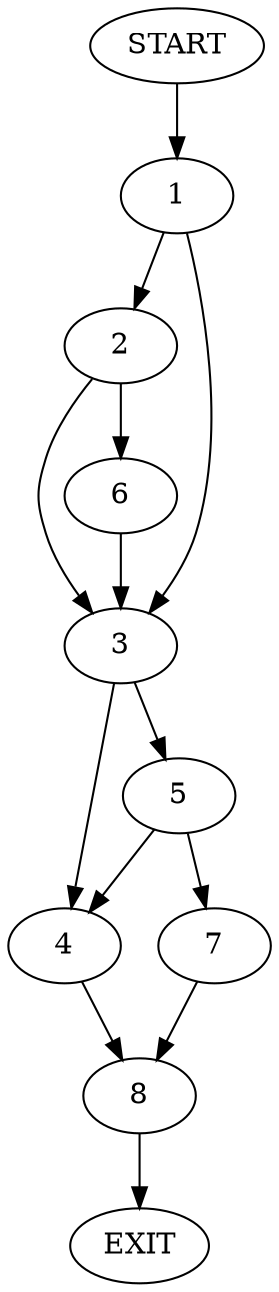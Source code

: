 digraph {
0 [label="START"];
1;
2;
3;
4;
5;
6;
7;
8;
9 [label="EXIT"];
0 -> 1;
1 -> 2;
1 -> 3;
3 -> 4;
3 -> 5;
2 -> 6;
2 -> 3;
6 -> 3;
5 -> 4;
5 -> 7;
4 -> 8;
7 -> 8;
8 -> 9;
}